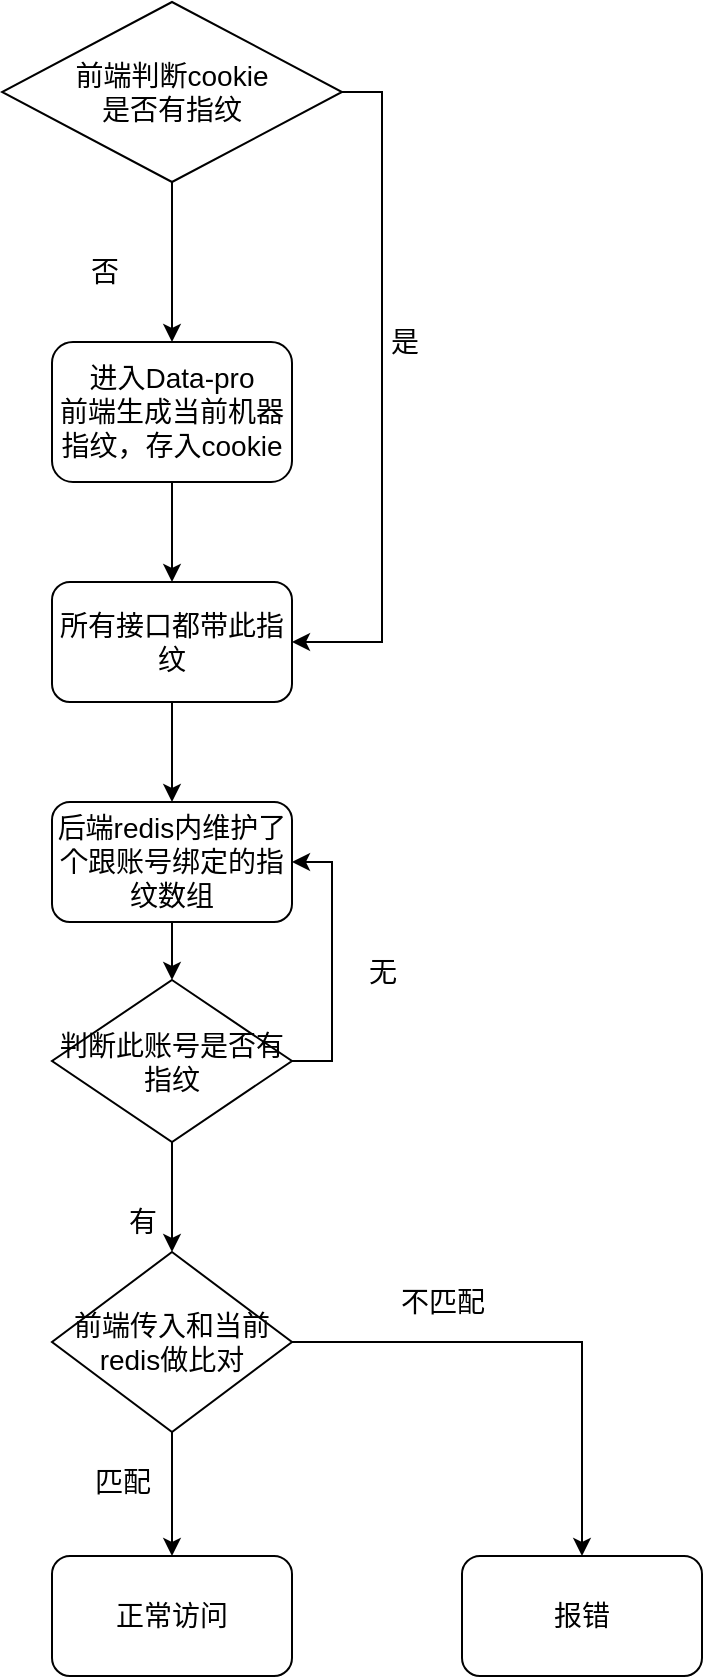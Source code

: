 <mxfile version="20.6.2" type="github" pages="2">
  <diagram id="C5RBs43oDa-KdzZeNtuy" name="前端生成">
    <mxGraphModel dx="1554" dy="785" grid="1" gridSize="10" guides="1" tooltips="1" connect="1" arrows="1" fold="1" page="1" pageScale="1" pageWidth="1169" pageHeight="1654" math="0" shadow="0">
      <root>
        <mxCell id="WIyWlLk6GJQsqaUBKTNV-0" />
        <mxCell id="WIyWlLk6GJQsqaUBKTNV-1" parent="WIyWlLk6GJQsqaUBKTNV-0" />
        <mxCell id="RhC3-gNs_V-JXLBOxlcR-20" value="" style="edgeStyle=orthogonalEdgeStyle;rounded=0;orthogonalLoop=1;jettySize=auto;html=1;fontSize=14;" parent="WIyWlLk6GJQsqaUBKTNV-1" source="WIyWlLk6GJQsqaUBKTNV-3" target="RhC3-gNs_V-JXLBOxlcR-19" edge="1">
          <mxGeometry relative="1" as="geometry" />
        </mxCell>
        <mxCell id="WIyWlLk6GJQsqaUBKTNV-3" value="进入Data-pro &lt;br&gt;前端生成当前机器指纹，存入cookie" style="rounded=1;whiteSpace=wrap;html=1;fontSize=14;glass=0;strokeWidth=1;shadow=0;" parent="WIyWlLk6GJQsqaUBKTNV-1" vertex="1">
          <mxGeometry x="125" y="190" width="120" height="70" as="geometry" />
        </mxCell>
        <mxCell id="RhC3-gNs_V-JXLBOxlcR-47" style="edgeStyle=orthogonalEdgeStyle;rounded=0;orthogonalLoop=1;jettySize=auto;html=1;exitX=0.5;exitY=1;exitDx=0;exitDy=0;entryX=0.5;entryY=0;entryDx=0;entryDy=0;fontSize=14;" parent="WIyWlLk6GJQsqaUBKTNV-1" source="RhC3-gNs_V-JXLBOxlcR-15" target="WIyWlLk6GJQsqaUBKTNV-3" edge="1">
          <mxGeometry relative="1" as="geometry" />
        </mxCell>
        <mxCell id="RhC3-gNs_V-JXLBOxlcR-48" style="edgeStyle=orthogonalEdgeStyle;rounded=0;orthogonalLoop=1;jettySize=auto;html=1;exitX=1;exitY=0.5;exitDx=0;exitDy=0;entryX=1;entryY=0.5;entryDx=0;entryDy=0;fontSize=14;" parent="WIyWlLk6GJQsqaUBKTNV-1" source="RhC3-gNs_V-JXLBOxlcR-15" target="RhC3-gNs_V-JXLBOxlcR-19" edge="1">
          <mxGeometry relative="1" as="geometry" />
        </mxCell>
        <mxCell id="RhC3-gNs_V-JXLBOxlcR-15" value="前端判断cookie&lt;br&gt;是否有指纹" style="rhombus;whiteSpace=wrap;html=1;fontSize=14;" parent="WIyWlLk6GJQsqaUBKTNV-1" vertex="1">
          <mxGeometry x="100" y="20" width="170" height="90" as="geometry" />
        </mxCell>
        <mxCell id="RhC3-gNs_V-JXLBOxlcR-18" value="否" style="text;html=1;align=center;verticalAlign=middle;resizable=0;points=[];autosize=1;strokeColor=none;fillColor=none;fontSize=14;" parent="WIyWlLk6GJQsqaUBKTNV-1" vertex="1">
          <mxGeometry x="131" y="140" width="40" height="30" as="geometry" />
        </mxCell>
        <mxCell id="RhC3-gNs_V-JXLBOxlcR-34" value="" style="edgeStyle=orthogonalEdgeStyle;rounded=0;orthogonalLoop=1;jettySize=auto;html=1;fontSize=14;" parent="WIyWlLk6GJQsqaUBKTNV-1" source="RhC3-gNs_V-JXLBOxlcR-19" target="RhC3-gNs_V-JXLBOxlcR-32" edge="1">
          <mxGeometry relative="1" as="geometry" />
        </mxCell>
        <mxCell id="RhC3-gNs_V-JXLBOxlcR-19" value="所有接口都带此指纹" style="whiteSpace=wrap;html=1;rounded=1;glass=0;strokeWidth=1;shadow=0;fontSize=14;" parent="WIyWlLk6GJQsqaUBKTNV-1" vertex="1">
          <mxGeometry x="125" y="310" width="120" height="60" as="geometry" />
        </mxCell>
        <mxCell id="bzTlHPyQBjH1jIVKlxRc-7" value="" style="edgeStyle=orthogonalEdgeStyle;rounded=0;orthogonalLoop=1;jettySize=auto;html=1;fontSize=14;" edge="1" parent="WIyWlLk6GJQsqaUBKTNV-1" source="RhC3-gNs_V-JXLBOxlcR-24" target="bzTlHPyQBjH1jIVKlxRc-6">
          <mxGeometry relative="1" as="geometry" />
        </mxCell>
        <mxCell id="bzTlHPyQBjH1jIVKlxRc-10" style="edgeStyle=orthogonalEdgeStyle;rounded=0;orthogonalLoop=1;jettySize=auto;html=1;exitX=1;exitY=0.5;exitDx=0;exitDy=0;entryX=1;entryY=0.5;entryDx=0;entryDy=0;fontSize=14;" edge="1" parent="WIyWlLk6GJQsqaUBKTNV-1" source="RhC3-gNs_V-JXLBOxlcR-24" target="RhC3-gNs_V-JXLBOxlcR-32">
          <mxGeometry relative="1" as="geometry" />
        </mxCell>
        <mxCell id="RhC3-gNs_V-JXLBOxlcR-24" value="判断此账号是否有指纹" style="rhombus;whiteSpace=wrap;html=1;fontSize=14;" parent="WIyWlLk6GJQsqaUBKTNV-1" vertex="1">
          <mxGeometry x="125" y="509" width="120" height="81" as="geometry" />
        </mxCell>
        <mxCell id="RhC3-gNs_V-JXLBOxlcR-38" value="" style="edgeStyle=orthogonalEdgeStyle;rounded=0;orthogonalLoop=1;jettySize=auto;html=1;fontSize=14;" parent="WIyWlLk6GJQsqaUBKTNV-1" source="RhC3-gNs_V-JXLBOxlcR-32" target="RhC3-gNs_V-JXLBOxlcR-24" edge="1">
          <mxGeometry relative="1" as="geometry" />
        </mxCell>
        <mxCell id="RhC3-gNs_V-JXLBOxlcR-32" value="后端redis内维护了个跟账号绑定的指纹数组" style="rounded=1;whiteSpace=wrap;html=1;fontSize=14;" parent="WIyWlLk6GJQsqaUBKTNV-1" vertex="1">
          <mxGeometry x="125" y="420" width="120" height="60" as="geometry" />
        </mxCell>
        <mxCell id="RhC3-gNs_V-JXLBOxlcR-49" value="是" style="text;html=1;align=center;verticalAlign=middle;resizable=0;points=[];autosize=1;strokeColor=none;fillColor=none;fontSize=14;" parent="WIyWlLk6GJQsqaUBKTNV-1" vertex="1">
          <mxGeometry x="281" y="175" width="40" height="30" as="geometry" />
        </mxCell>
        <mxCell id="bzTlHPyQBjH1jIVKlxRc-12" value="" style="edgeStyle=orthogonalEdgeStyle;rounded=0;orthogonalLoop=1;jettySize=auto;html=1;fontSize=14;" edge="1" parent="WIyWlLk6GJQsqaUBKTNV-1" source="bzTlHPyQBjH1jIVKlxRc-6" target="bzTlHPyQBjH1jIVKlxRc-13">
          <mxGeometry relative="1" as="geometry">
            <mxPoint x="185" y="780" as="targetPoint" />
          </mxGeometry>
        </mxCell>
        <mxCell id="bzTlHPyQBjH1jIVKlxRc-16" style="edgeStyle=orthogonalEdgeStyle;rounded=0;orthogonalLoop=1;jettySize=auto;html=1;exitX=1;exitY=0.5;exitDx=0;exitDy=0;fontSize=14;" edge="1" parent="WIyWlLk6GJQsqaUBKTNV-1" source="bzTlHPyQBjH1jIVKlxRc-6" target="bzTlHPyQBjH1jIVKlxRc-18">
          <mxGeometry relative="1" as="geometry">
            <mxPoint x="390" y="800" as="targetPoint" />
          </mxGeometry>
        </mxCell>
        <mxCell id="bzTlHPyQBjH1jIVKlxRc-6" value="前端传入和当前redis做比对" style="rhombus;whiteSpace=wrap;html=1;fontSize=14;" vertex="1" parent="WIyWlLk6GJQsqaUBKTNV-1">
          <mxGeometry x="125" y="645" width="120" height="90" as="geometry" />
        </mxCell>
        <mxCell id="bzTlHPyQBjH1jIVKlxRc-8" value="有" style="text;html=1;align=center;verticalAlign=middle;resizable=0;points=[];autosize=1;strokeColor=none;fillColor=none;fontSize=14;" vertex="1" parent="WIyWlLk6GJQsqaUBKTNV-1">
          <mxGeometry x="150" y="615" width="40" height="30" as="geometry" />
        </mxCell>
        <mxCell id="bzTlHPyQBjH1jIVKlxRc-9" value="无" style="text;html=1;align=center;verticalAlign=middle;resizable=0;points=[];autosize=1;strokeColor=none;fillColor=none;fontSize=14;" vertex="1" parent="WIyWlLk6GJQsqaUBKTNV-1">
          <mxGeometry x="270" y="490" width="40" height="30" as="geometry" />
        </mxCell>
        <mxCell id="bzTlHPyQBjH1jIVKlxRc-13" value="正常访问" style="rounded=1;whiteSpace=wrap;html=1;fontSize=14;" vertex="1" parent="WIyWlLk6GJQsqaUBKTNV-1">
          <mxGeometry x="125" y="797" width="120" height="60" as="geometry" />
        </mxCell>
        <mxCell id="bzTlHPyQBjH1jIVKlxRc-14" value="匹配" style="text;html=1;align=center;verticalAlign=middle;resizable=0;points=[];autosize=1;strokeColor=none;fillColor=none;fontSize=14;" vertex="1" parent="WIyWlLk6GJQsqaUBKTNV-1">
          <mxGeometry x="135" y="745" width="50" height="30" as="geometry" />
        </mxCell>
        <mxCell id="bzTlHPyQBjH1jIVKlxRc-18" value="报错" style="rounded=1;whiteSpace=wrap;html=1;fontSize=14;" vertex="1" parent="WIyWlLk6GJQsqaUBKTNV-1">
          <mxGeometry x="330" y="797" width="120" height="60" as="geometry" />
        </mxCell>
        <mxCell id="bzTlHPyQBjH1jIVKlxRc-19" value="不匹配" style="text;html=1;align=center;verticalAlign=middle;resizable=0;points=[];autosize=1;strokeColor=none;fillColor=none;fontSize=14;" vertex="1" parent="WIyWlLk6GJQsqaUBKTNV-1">
          <mxGeometry x="285" y="655" width="70" height="30" as="geometry" />
        </mxCell>
      </root>
    </mxGraphModel>
  </diagram>
  <diagram id="pGt0dRTNhVL-pbpS52J3" name="后端生成">
    <mxGraphModel dx="1554" dy="785" grid="1" gridSize="10" guides="1" tooltips="1" connect="1" arrows="1" fold="1" page="1" pageScale="1" pageWidth="827" pageHeight="1169" math="0" shadow="0">
      <root>
        <mxCell id="0" />
        <mxCell id="1" parent="0" />
        <mxCell id="A_-CCBwK2sqIoVmWjK9u-1" value="" style="edgeStyle=orthogonalEdgeStyle;rounded=0;orthogonalLoop=1;jettySize=auto;html=1;fontSize=14;" edge="1" parent="1" source="A_-CCBwK2sqIoVmWjK9u-2" target="A_-CCBwK2sqIoVmWjK9u-8">
          <mxGeometry relative="1" as="geometry" />
        </mxCell>
        <mxCell id="A_-CCBwK2sqIoVmWjK9u-2" value="前端访问后端接口获取一个特殊指纹，存cookie" style="rounded=1;whiteSpace=wrap;html=1;fontSize=14;glass=0;strokeWidth=1;shadow=0;" vertex="1" parent="1">
          <mxGeometry x="315" y="180" width="120" height="70" as="geometry" />
        </mxCell>
        <mxCell id="A_-CCBwK2sqIoVmWjK9u-3" style="edgeStyle=orthogonalEdgeStyle;rounded=0;orthogonalLoop=1;jettySize=auto;html=1;exitX=0.5;exitY=1;exitDx=0;exitDy=0;entryX=0.5;entryY=0;entryDx=0;entryDy=0;fontSize=14;" edge="1" parent="1" source="A_-CCBwK2sqIoVmWjK9u-5" target="A_-CCBwK2sqIoVmWjK9u-2">
          <mxGeometry relative="1" as="geometry" />
        </mxCell>
        <mxCell id="A_-CCBwK2sqIoVmWjK9u-4" style="edgeStyle=orthogonalEdgeStyle;rounded=0;orthogonalLoop=1;jettySize=auto;html=1;exitX=1;exitY=0.5;exitDx=0;exitDy=0;entryX=1;entryY=0.5;entryDx=0;entryDy=0;fontSize=14;" edge="1" parent="1" source="A_-CCBwK2sqIoVmWjK9u-5" target="A_-CCBwK2sqIoVmWjK9u-8">
          <mxGeometry relative="1" as="geometry" />
        </mxCell>
        <mxCell id="A_-CCBwK2sqIoVmWjK9u-5" value="前端判断cookie&lt;br&gt;是否有指纹" style="rhombus;whiteSpace=wrap;html=1;fontSize=14;" vertex="1" parent="1">
          <mxGeometry x="290" y="10" width="170" height="90" as="geometry" />
        </mxCell>
        <mxCell id="A_-CCBwK2sqIoVmWjK9u-6" value="否" style="text;html=1;align=center;verticalAlign=middle;resizable=0;points=[];autosize=1;strokeColor=none;fillColor=none;fontSize=14;" vertex="1" parent="1">
          <mxGeometry x="321" y="130" width="40" height="30" as="geometry" />
        </mxCell>
        <mxCell id="A_-CCBwK2sqIoVmWjK9u-7" value="" style="edgeStyle=orthogonalEdgeStyle;rounded=0;orthogonalLoop=1;jettySize=auto;html=1;fontSize=14;" edge="1" parent="1" source="A_-CCBwK2sqIoVmWjK9u-8" target="A_-CCBwK2sqIoVmWjK9u-14">
          <mxGeometry relative="1" as="geometry" />
        </mxCell>
        <mxCell id="A_-CCBwK2sqIoVmWjK9u-8" value="所有接口都带此指纹" style="whiteSpace=wrap;html=1;rounded=1;glass=0;strokeWidth=1;shadow=0;fontSize=14;" vertex="1" parent="1">
          <mxGeometry x="315" y="300" width="120" height="60" as="geometry" />
        </mxCell>
        <mxCell id="A_-CCBwK2sqIoVmWjK9u-9" value="" style="edgeStyle=orthogonalEdgeStyle;rounded=0;orthogonalLoop=1;jettySize=auto;html=1;fontSize=14;" edge="1" parent="1" source="A_-CCBwK2sqIoVmWjK9u-11" target="A_-CCBwK2sqIoVmWjK9u-12">
          <mxGeometry relative="1" as="geometry" />
        </mxCell>
        <mxCell id="A_-CCBwK2sqIoVmWjK9u-10" style="edgeStyle=orthogonalEdgeStyle;rounded=0;orthogonalLoop=1;jettySize=auto;html=1;exitX=1;exitY=0.5;exitDx=0;exitDy=0;fontSize=14;" edge="1" parent="1" source="A_-CCBwK2sqIoVmWjK9u-11">
          <mxGeometry relative="1" as="geometry">
            <mxPoint x="561" y="630" as="targetPoint" />
          </mxGeometry>
        </mxCell>
        <mxCell id="A_-CCBwK2sqIoVmWjK9u-11" value="&lt;br style=&quot;font-size: 14px;&quot;&gt;判断此账号是否有指纹" style="rhombus;whiteSpace=wrap;html=1;fontSize=14;" vertex="1" parent="1">
          <mxGeometry x="315" y="499" width="120" height="81" as="geometry" />
        </mxCell>
        <mxCell id="A_-CCBwK2sqIoVmWjK9u-12" value="报错" style="rounded=1;whiteSpace=wrap;html=1;fontSize=14;" vertex="1" parent="1">
          <mxGeometry x="315" y="629" width="120" height="60" as="geometry" />
        </mxCell>
        <mxCell id="A_-CCBwK2sqIoVmWjK9u-13" value="" style="edgeStyle=orthogonalEdgeStyle;rounded=0;orthogonalLoop=1;jettySize=auto;html=1;fontSize=14;" edge="1" parent="1" source="A_-CCBwK2sqIoVmWjK9u-14" target="A_-CCBwK2sqIoVmWjK9u-11">
          <mxGeometry relative="1" as="geometry" />
        </mxCell>
        <mxCell id="A_-CCBwK2sqIoVmWjK9u-14" value="后端redis内维护了个跟账号绑定的指纹数组" style="rounded=1;whiteSpace=wrap;html=1;fontSize=14;" vertex="1" parent="1">
          <mxGeometry x="315" y="410" width="120" height="60" as="geometry" />
        </mxCell>
        <mxCell id="A_-CCBwK2sqIoVmWjK9u-15" value="正常访问" style="rounded=1;whiteSpace=wrap;html=1;fontSize=14;" vertex="1" parent="1">
          <mxGeometry x="501" y="629" width="120" height="60" as="geometry" />
        </mxCell>
        <mxCell id="A_-CCBwK2sqIoVmWjK9u-16" value="是" style="text;html=1;align=center;verticalAlign=middle;resizable=0;points=[];autosize=1;strokeColor=none;fillColor=none;fontSize=14;" vertex="1" parent="1">
          <mxGeometry x="471" y="165" width="40" height="30" as="geometry" />
        </mxCell>
      </root>
    </mxGraphModel>
  </diagram>
</mxfile>
